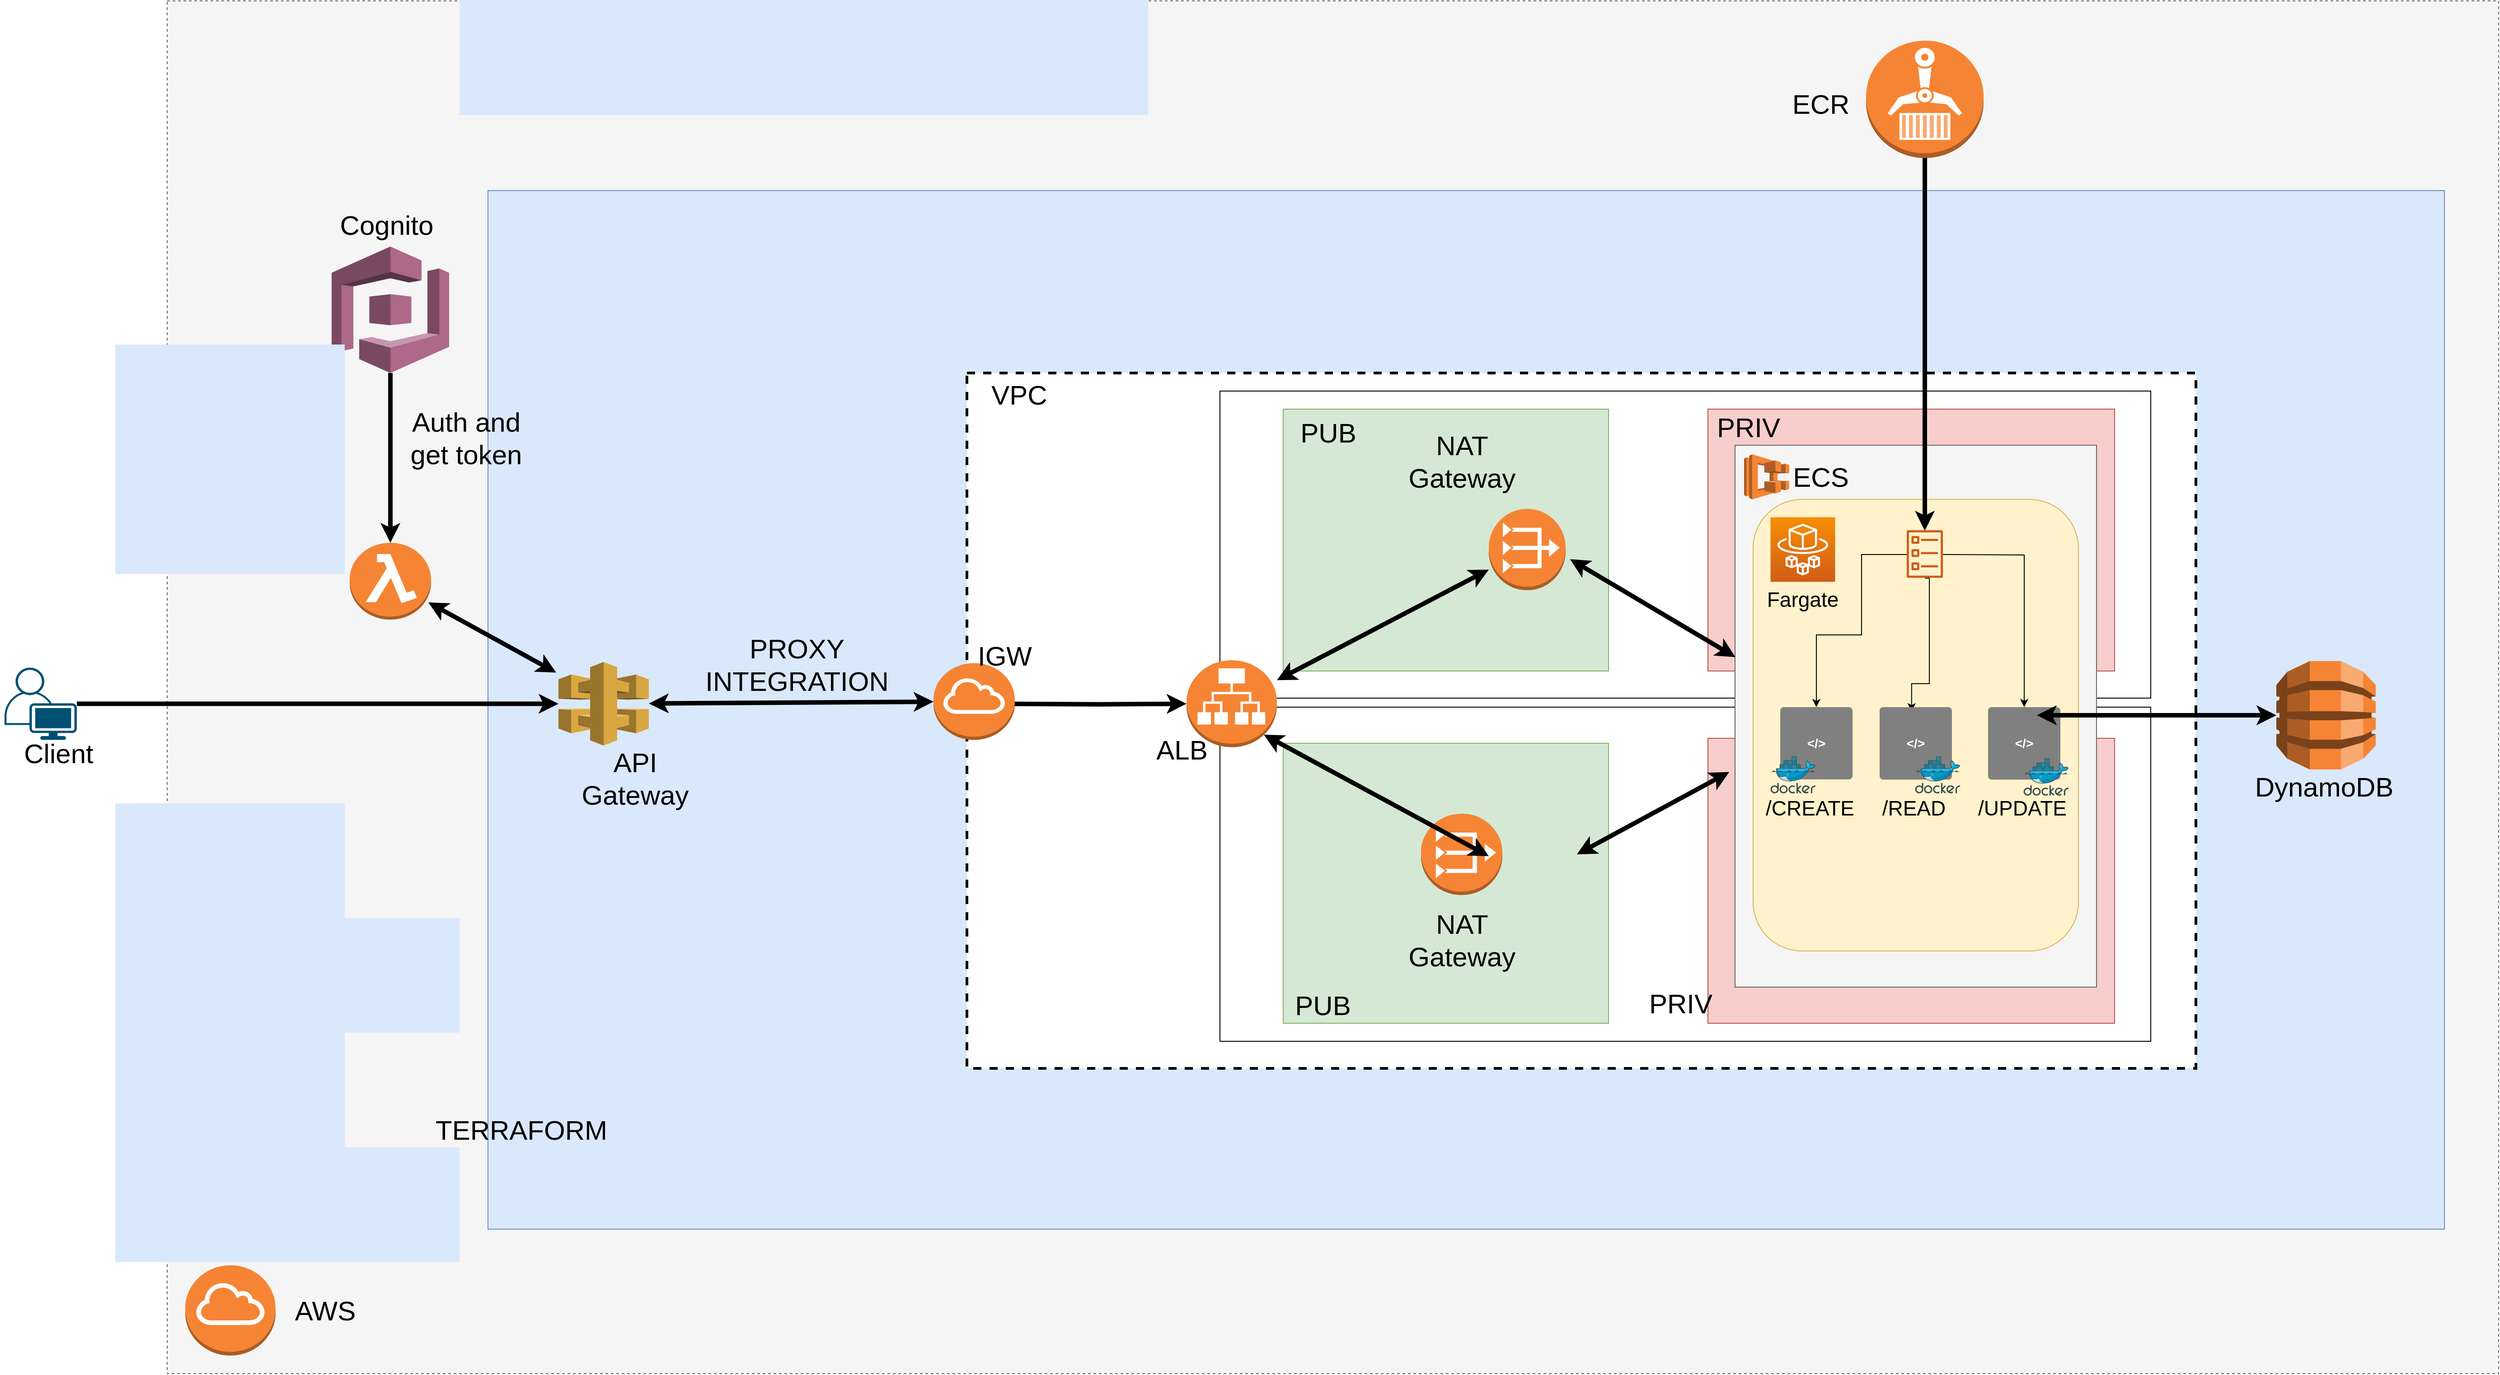 <mxfile version="13.7.9" type="device"><diagram id="t1FD_r7VR3YZasB9B0oO" name="Page-1"><mxGraphModel dx="5732" dy="2120" grid="0" gridSize="10" guides="0" tooltips="1" connect="0" arrows="0" fold="1" page="0" pageScale="1" pageWidth="827" pageHeight="1169" math="0" shadow="0"><root><mxCell id="0"/><mxCell id="1" parent="0"/><mxCell id="FBGuJXSPCpFeFHyHGLhW-4" value="" style="rounded=0;whiteSpace=wrap;html=1;dashed=1;fillColor=#f5f5f5;strokeColor=#666666;fontColor=#333333;" parent="1" vertex="1"><mxGeometry x="-1980" y="-20" width="2580" height="1520" as="geometry"/></mxCell><mxCell id="FBGuJXSPCpFeFHyHGLhW-41" value="" style="rounded=0;whiteSpace=wrap;html=1;strokeWidth=1;fillColor=#dae8fc;strokeColor=#6c8ebf;" parent="1" vertex="1"><mxGeometry x="-1625" y="190" width="2165" height="1150" as="geometry"/></mxCell><mxCell id="FBGuJXSPCpFeFHyHGLhW-119" style="edgeStyle=orthogonalEdgeStyle;rounded=0;orthogonalLoop=1;jettySize=auto;html=1;strokeWidth=5;fillColor=#0A0A0D;" parent="1" source="FBGuJXSPCpFeFHyHGLhW-3" target="FBGuJXSPCpFeFHyHGLhW-6" edge="1"><mxGeometry relative="1" as="geometry"/></mxCell><mxCell id="FBGuJXSPCpFeFHyHGLhW-3" value="" style="points=[[0.35,0,0],[0.98,0.51,0],[1,0.71,0],[0.67,1,0],[0,0.795,0],[0,0.65,0]];verticalLabelPosition=bottom;html=1;verticalAlign=top;aspect=fixed;align=center;pointerEvents=1;shape=mxgraph.cisco19.user;fillColor=#005073;strokeColor=none;" parent="1" vertex="1"><mxGeometry x="-2160" y="718.26" width="80" height="80" as="geometry"/></mxCell><mxCell id="FBGuJXSPCpFeFHyHGLhW-90" style="edgeStyle=orthogonalEdgeStyle;rounded=0;orthogonalLoop=1;jettySize=auto;html=1;exitX=0.5;exitY=1;exitDx=0;exitDy=0;exitPerimeter=0;entryX=0.5;entryY=0;entryDx=0;entryDy=0;entryPerimeter=0;strokeWidth=5;fillColor=#0A0A0D;" parent="1" source="FBGuJXSPCpFeFHyHGLhW-5" target="FBGuJXSPCpFeFHyHGLhW-86" edge="1"><mxGeometry relative="1" as="geometry"/></mxCell><mxCell id="FBGuJXSPCpFeFHyHGLhW-5" value="" style="outlineConnect=0;dashed=0;verticalLabelPosition=bottom;verticalAlign=top;align=center;html=1;shape=mxgraph.aws3.cognito;fillColor=#AD688B;gradientColor=none;" parent="1" vertex="1"><mxGeometry x="-1798" y="252" width="130" height="140" as="geometry"/></mxCell><mxCell id="FBGuJXSPCpFeFHyHGLhW-6" value="" style="outlineConnect=0;dashed=0;verticalLabelPosition=bottom;verticalAlign=top;align=center;html=1;shape=mxgraph.aws3.api_gateway;fillColor=#D9A741;gradientColor=none;" parent="1" vertex="1"><mxGeometry x="-1547" y="712.01" width="100" height="92.5" as="geometry"/></mxCell><mxCell id="FBGuJXSPCpFeFHyHGLhW-9" value="" style="rounded=0;whiteSpace=wrap;html=1;dashed=1;strokeWidth=3;" parent="1" vertex="1"><mxGeometry x="-1095" y="392" width="1360" height="770" as="geometry"/></mxCell><mxCell id="FBGuJXSPCpFeFHyHGLhW-10" value="" style="rounded=0;whiteSpace=wrap;html=1;strokeWidth=1;" parent="1" vertex="1"><mxGeometry x="-815" y="412" width="1030" height="340" as="geometry"/></mxCell><mxCell id="FBGuJXSPCpFeFHyHGLhW-11" value="" style="rounded=0;whiteSpace=wrap;html=1;strokeWidth=1;" parent="1" vertex="1"><mxGeometry x="-815" y="762" width="1030" height="370" as="geometry"/></mxCell><mxCell id="FBGuJXSPCpFeFHyHGLhW-14" value="" style="rounded=0;whiteSpace=wrap;html=1;strokeWidth=1;fillColor=#f8cecc;strokeColor=#b85450;" parent="1" vertex="1"><mxGeometry x="-275" y="432" width="450" height="290" as="geometry"/></mxCell><mxCell id="FBGuJXSPCpFeFHyHGLhW-92" style="edgeStyle=orthogonalEdgeStyle;rounded=0;orthogonalLoop=1;jettySize=auto;html=1;strokeWidth=5;fillColor=#0A0A0D;" parent="1" target="FBGuJXSPCpFeFHyHGLhW-7" edge="1"><mxGeometry relative="1" as="geometry"><mxPoint x="-1045" y="758.4" as="sourcePoint"/></mxGeometry></mxCell><mxCell id="FBGuJXSPCpFeFHyHGLhW-18" value="" style="outlineConnect=0;dashed=0;verticalLabelPosition=bottom;verticalAlign=top;align=center;html=1;shape=mxgraph.aws3.internet_gateway;fillColor=#F58534;gradientColor=none;strokeWidth=1;" parent="1" vertex="1"><mxGeometry x="-1132" y="713.26" width="90" height="85" as="geometry"/></mxCell><mxCell id="FBGuJXSPCpFeFHyHGLhW-24" value="" style="rounded=0;whiteSpace=wrap;html=1;strokeWidth=1;fillColor=#f8cecc;strokeColor=#b85450;" parent="1" vertex="1"><mxGeometry x="-275" y="796.5" width="450" height="315.5" as="geometry"/></mxCell><mxCell id="FBGuJXSPCpFeFHyHGLhW-22" value="" style="rounded=0;whiteSpace=wrap;html=1;strokeWidth=1;fillColor=#f5f5f5;strokeColor=#666666;fontColor=#333333;" parent="1" vertex="1"><mxGeometry x="-245" y="472" width="400" height="600" as="geometry"/></mxCell><mxCell id="FBGuJXSPCpFeFHyHGLhW-25" value="" style="rounded=0;whiteSpace=wrap;html=1;strokeWidth=1;fillColor=#d5e8d4;strokeColor=#82b366;" parent="1" vertex="1"><mxGeometry x="-745" y="432" width="360" height="290" as="geometry"/></mxCell><mxCell id="FBGuJXSPCpFeFHyHGLhW-26" value="" style="rounded=0;whiteSpace=wrap;html=1;strokeWidth=1;fillColor=#d5e8d4;strokeColor=#82b366;" parent="1" vertex="1"><mxGeometry x="-745" y="802" width="360" height="310" as="geometry"/></mxCell><mxCell id="FBGuJXSPCpFeFHyHGLhW-16" value="" style="outlineConnect=0;dashed=0;verticalLabelPosition=bottom;verticalAlign=top;align=center;html=1;shape=mxgraph.aws3.vpc_nat_gateway;fillColor=#F58534;gradientColor=none;strokeWidth=1;" parent="1" vertex="1"><mxGeometry x="-592.5" y="880" width="90" height="90" as="geometry"/></mxCell><mxCell id="FBGuJXSPCpFeFHyHGLhW-17" value="" style="outlineConnect=0;dashed=0;verticalLabelPosition=bottom;verticalAlign=top;align=center;html=1;shape=mxgraph.aws3.vpc_nat_gateway;fillColor=#F58534;gradientColor=none;strokeWidth=1;" parent="1" vertex="1"><mxGeometry x="-517.5" y="542.5" width="85" height="90" as="geometry"/></mxCell><mxCell id="FBGuJXSPCpFeFHyHGLhW-32" style="edgeStyle=orthogonalEdgeStyle;rounded=0;orthogonalLoop=1;jettySize=auto;html=1;exitX=0.25;exitY=1;exitDx=0;exitDy=0;" parent="1" edge="1"><mxGeometry relative="1" as="geometry"><mxPoint x="-95" y="772.5" as="sourcePoint"/><mxPoint x="-80" y="772.5" as="targetPoint"/></mxGeometry></mxCell><mxCell id="FBGuJXSPCpFeFHyHGLhW-33" value="" style="outlineConnect=0;dashed=0;verticalLabelPosition=bottom;verticalAlign=top;align=center;html=1;shape=mxgraph.aws3.ecs;fillColor=#F58534;gradientColor=none;strokeWidth=1;" parent="1" vertex="1"><mxGeometry x="-235" y="482" width="50" height="50" as="geometry"/></mxCell><mxCell id="FBGuJXSPCpFeFHyHGLhW-34" value="" style="rounded=1;whiteSpace=wrap;html=1;strokeWidth=1;fillColor=#fff2cc;strokeColor=#d6b656;" parent="1" vertex="1"><mxGeometry x="-225" y="532" width="360" height="500" as="geometry"/></mxCell><mxCell id="FBGuJXSPCpFeFHyHGLhW-30" value="&amp;lt;/&amp;gt;" style="rounded=1;arcSize=5;strokeColor=none;fontColor=#ffffff;align=center;verticalAlign=middle;whiteSpace=wrap;fontSize=14;fontStyle=1;html=1;fillColor=#808080;" parent="1" vertex="1"><mxGeometry x="-195" y="762" width="80" height="80" as="geometry"/></mxCell><mxCell id="FBGuJXSPCpFeFHyHGLhW-78" style="edgeStyle=orthogonalEdgeStyle;rounded=0;orthogonalLoop=1;jettySize=auto;html=1;entryX=0.5;entryY=0;entryDx=0;entryDy=0;fillColor=#0A0A0D;" parent="1" target="FBGuJXSPCpFeFHyHGLhW-69" edge="1"><mxGeometry relative="1" as="geometry"><mxPoint x="-15" y="593" as="sourcePoint"/></mxGeometry></mxCell><mxCell id="FBGuJXSPCpFeFHyHGLhW-79" style="edgeStyle=orthogonalEdgeStyle;rounded=0;orthogonalLoop=1;jettySize=auto;html=1;entryX=-0.093;entryY=0.553;entryDx=0;entryDy=0;entryPerimeter=0;fillColor=#0A0A0D;" parent="1" edge="1"><mxGeometry relative="1" as="geometry"><mxPoint x="-35" y="619.125" as="sourcePoint"/><mxPoint x="-49.65" y="766.673" as="targetPoint"/><Array as="points"><mxPoint x="-30" y="619"/><mxPoint x="-30" y="736"/><mxPoint x="-50" y="736"/></Array></mxGeometry></mxCell><mxCell id="FBGuJXSPCpFeFHyHGLhW-80" style="edgeStyle=orthogonalEdgeStyle;rounded=0;orthogonalLoop=1;jettySize=auto;html=1;entryX=0.5;entryY=0;entryDx=0;entryDy=0;fillColor=#0A0A0D;" parent="1" target="FBGuJXSPCpFeFHyHGLhW-30" edge="1"><mxGeometry relative="1" as="geometry"><Array as="points"><mxPoint x="-105" y="593"/><mxPoint x="-105" y="682"/><mxPoint x="-155" y="682"/></Array><mxPoint x="-55" y="593" as="sourcePoint"/></mxGeometry></mxCell><mxCell id="FBGuJXSPCpFeFHyHGLhW-31" value="" style="outlineConnect=0;fontColor=#232F3E;gradientColor=none;fillColor=#D05C17;strokeColor=none;dashed=0;verticalLabelPosition=bottom;verticalAlign=top;align=center;html=1;fontSize=12;fontStyle=0;aspect=fixed;pointerEvents=1;shape=mxgraph.aws4.ecs_task;" parent="1" vertex="1"><mxGeometry x="-55" y="566" width="40" height="52.88" as="geometry"/></mxCell><mxCell id="FBGuJXSPCpFeFHyHGLhW-23" value="" style="outlineConnect=0;fontColor=#232F3E;gradientColor=#F78E04;gradientDirection=north;fillColor=#D05C17;strokeColor=#ffffff;dashed=0;verticalLabelPosition=bottom;verticalAlign=top;align=center;html=1;fontSize=12;fontStyle=0;aspect=fixed;shape=mxgraph.aws4.resourceIcon;resIcon=mxgraph.aws4.fargate;" parent="1" vertex="1"><mxGeometry x="-205.75" y="551.75" width="71.5" height="71.5" as="geometry"/></mxCell><mxCell id="FBGuJXSPCpFeFHyHGLhW-27" value="" style="aspect=fixed;html=1;points=[];align=center;image;fontSize=12;image=img/lib/mscae/Docker.svg;strokeWidth=1;" parent="1" vertex="1"><mxGeometry x="-205.75" y="816.5" width="50" height="41" as="geometry"/></mxCell><mxCell id="FBGuJXSPCpFeFHyHGLhW-110" style="edgeStyle=orthogonalEdgeStyle;rounded=0;orthogonalLoop=1;jettySize=auto;html=1;strokeWidth=5;fillColor=#0A0A0D;" parent="1" edge="1"><mxGeometry relative="1" as="geometry"><mxPoint x="-35" y="152" as="sourcePoint"/><mxPoint x="-35" y="566.555" as="targetPoint"/></mxGeometry></mxCell><mxCell id="FBGuJXSPCpFeFHyHGLhW-37" value="" style="outlineConnect=0;dashed=0;verticalLabelPosition=bottom;verticalAlign=top;align=center;html=1;shape=mxgraph.aws3.ecr;fillColor=#F58534;gradientColor=none;strokeWidth=1;" parent="1" vertex="1"><mxGeometry x="-100" y="24" width="130" height="130" as="geometry"/></mxCell><mxCell id="FBGuJXSPCpFeFHyHGLhW-7" value="" style="outlineConnect=0;dashed=0;verticalLabelPosition=bottom;verticalAlign=top;align=center;html=1;shape=mxgraph.aws3.application_load_balancer;fillColor=#F58534;gradientColor=none;" parent="1" vertex="1"><mxGeometry x="-852" y="710.13" width="100" height="96.25" as="geometry"/></mxCell><mxCell id="FBGuJXSPCpFeFHyHGLhW-39" value="" style="outlineConnect=0;dashed=0;verticalLabelPosition=bottom;verticalAlign=top;align=center;html=1;shape=mxgraph.aws3.dynamo_db;strokeWidth=1;strokeColor=#d79b00;fillColor=#F58534;" parent="1" vertex="1"><mxGeometry x="354" y="711" width="110" height="120" as="geometry"/></mxCell><mxCell id="FBGuJXSPCpFeFHyHGLhW-40" value="" style="shape=image;verticalLabelPosition=bottom;labelBackgroundColor=#ffffff;verticalAlign=top;aspect=fixed;imageAspect=0;image=https://i.pinimg.com/originals/28/ec/74/28ec7440a57536eebad2931517aa1cce.png;" parent="1" vertex="1"><mxGeometry x="-1758" y="992" width="260" height="260" as="geometry"/></mxCell><mxCell id="FBGuJXSPCpFeFHyHGLhW-56" value="&lt;font style=&quot;font-size: 30px&quot;&gt;Client&lt;/font&gt;" style="text;html=1;strokeColor=none;fillColor=none;align=center;verticalAlign=middle;whiteSpace=wrap;rounded=0;" parent="1" vertex="1"><mxGeometry x="-2165" y="802.5" width="130" height="20" as="geometry"/></mxCell><mxCell id="FBGuJXSPCpFeFHyHGLhW-57" value="&lt;font style=&quot;font-size: 30px&quot;&gt;Cognito&lt;/font&gt;" style="text;html=1;strokeColor=none;fillColor=none;align=center;verticalAlign=middle;whiteSpace=wrap;rounded=0;" parent="1" vertex="1"><mxGeometry x="-1802" y="218" width="130" height="20" as="geometry"/></mxCell><mxCell id="FBGuJXSPCpFeFHyHGLhW-58" value="&lt;font style=&quot;font-size: 30px&quot;&gt;API&lt;br&gt;Gateway&lt;br&gt;&lt;/font&gt;" style="text;html=1;strokeColor=none;fillColor=none;align=center;verticalAlign=middle;whiteSpace=wrap;rounded=0;" parent="1" vertex="1"><mxGeometry x="-1527" y="831" width="130" height="20" as="geometry"/></mxCell><mxCell id="FBGuJXSPCpFeFHyHGLhW-59" value="&lt;font style=&quot;font-size: 30px&quot;&gt;IGW&lt;/font&gt;" style="text;html=1;strokeColor=none;fillColor=none;align=center;verticalAlign=middle;whiteSpace=wrap;rounded=0;" parent="1" vertex="1"><mxGeometry x="-1118" y="695" width="130" height="20" as="geometry"/></mxCell><mxCell id="FBGuJXSPCpFeFHyHGLhW-60" value="&lt;font style=&quot;font-size: 30px&quot;&gt;ALB&lt;/font&gt;" style="text;html=1;strokeColor=none;fillColor=none;align=center;verticalAlign=middle;whiteSpace=wrap;rounded=0;" parent="1" vertex="1"><mxGeometry x="-922" y="799" width="130" height="20" as="geometry"/></mxCell><mxCell id="FBGuJXSPCpFeFHyHGLhW-64" value="&lt;font style=&quot;font-size: 30px&quot;&gt;NAT Gateway&lt;/font&gt;" style="text;html=1;strokeColor=none;fillColor=none;align=center;verticalAlign=middle;whiteSpace=wrap;rounded=0;" parent="1" vertex="1"><mxGeometry x="-612.5" y="480" width="130" height="20" as="geometry"/></mxCell><mxCell id="FBGuJXSPCpFeFHyHGLhW-65" value="&lt;font style=&quot;font-size: 30px&quot;&gt;NAT Gateway&lt;/font&gt;" style="text;html=1;strokeColor=none;fillColor=none;align=center;verticalAlign=middle;whiteSpace=wrap;rounded=0;" parent="1" vertex="1"><mxGeometry x="-612.5" y="1010" width="130" height="20" as="geometry"/></mxCell><mxCell id="FBGuJXSPCpFeFHyHGLhW-66" value="&lt;font style=&quot;font-size: 30px&quot;&gt;ECS&lt;/font&gt;" style="text;html=1;strokeColor=none;fillColor=none;align=center;verticalAlign=middle;whiteSpace=wrap;rounded=0;" parent="1" vertex="1"><mxGeometry x="-215" y="497" width="130" height="20" as="geometry"/></mxCell><mxCell id="FBGuJXSPCpFeFHyHGLhW-67" value="&lt;font style=&quot;font-size: 23px&quot;&gt;Fargate&lt;/font&gt;" style="text;html=1;strokeColor=none;fillColor=none;align=center;verticalAlign=middle;whiteSpace=wrap;rounded=0;" parent="1" vertex="1"><mxGeometry x="-235" y="632.5" width="130" height="20" as="geometry"/></mxCell><mxCell id="FBGuJXSPCpFeFHyHGLhW-68" value="&amp;lt;/&amp;gt;" style="rounded=1;arcSize=5;strokeColor=none;fontColor=#ffffff;align=center;verticalAlign=middle;whiteSpace=wrap;fontSize=14;fontStyle=1;html=1;fillColor=#808080;" parent="1" vertex="1"><mxGeometry x="-85" y="762" width="80" height="80.25" as="geometry"/></mxCell><mxCell id="FBGuJXSPCpFeFHyHGLhW-69" value="&amp;lt;/&amp;gt;" style="rounded=1;arcSize=5;strokeColor=none;fontColor=#ffffff;align=center;verticalAlign=middle;whiteSpace=wrap;fontSize=14;fontStyle=1;html=1;fillColor=#808080;" parent="1" vertex="1"><mxGeometry x="35" y="762" width="80" height="80.25" as="geometry"/></mxCell><mxCell id="FBGuJXSPCpFeFHyHGLhW-70" value="" style="aspect=fixed;html=1;points=[];align=center;image;fontSize=12;image=img/lib/mscae/Docker.svg;strokeWidth=1;" parent="1" vertex="1"><mxGeometry x="-45.75" y="816.5" width="50" height="41" as="geometry"/></mxCell><mxCell id="FBGuJXSPCpFeFHyHGLhW-71" value="" style="aspect=fixed;html=1;points=[];align=center;image;fontSize=12;image=img/lib/mscae/Docker.svg;strokeWidth=1;" parent="1" vertex="1"><mxGeometry x="74.25" y="819" width="50" height="41" as="geometry"/></mxCell><mxCell id="FBGuJXSPCpFeFHyHGLhW-72" value="&lt;font style=&quot;font-size: 23px&quot;&gt;/CREATE&lt;/font&gt;" style="text;html=1;strokeColor=none;fillColor=none;align=center;verticalAlign=middle;whiteSpace=wrap;rounded=0;" parent="1" vertex="1"><mxGeometry x="-227.5" y="864" width="130" height="20" as="geometry"/></mxCell><mxCell id="FBGuJXSPCpFeFHyHGLhW-73" value="&lt;font style=&quot;font-size: 23px&quot;&gt;/READ&lt;/font&gt;" style="text;html=1;strokeColor=none;fillColor=none;align=center;verticalAlign=middle;whiteSpace=wrap;rounded=0;" parent="1" vertex="1"><mxGeometry x="-112.5" y="864" width="130" height="20" as="geometry"/></mxCell><mxCell id="FBGuJXSPCpFeFHyHGLhW-75" value="&lt;font style=&quot;font-size: 23px&quot;&gt;/UPDATE&lt;/font&gt;" style="text;html=1;strokeColor=none;fillColor=none;align=center;verticalAlign=middle;whiteSpace=wrap;rounded=0;" parent="1" vertex="1"><mxGeometry x="7.5" y="864" width="130" height="20" as="geometry"/></mxCell><mxCell id="FBGuJXSPCpFeFHyHGLhW-85" value="&lt;font style=&quot;font-size: 30px&quot;&gt;Auth and get token&lt;/font&gt;" style="text;html=1;strokeColor=none;fillColor=none;align=center;verticalAlign=middle;whiteSpace=wrap;rounded=0;" parent="1" vertex="1"><mxGeometry x="-1714" y="454" width="130" height="20" as="geometry"/></mxCell><mxCell id="FBGuJXSPCpFeFHyHGLhW-86" value="" style="outlineConnect=0;dashed=0;verticalLabelPosition=bottom;verticalAlign=top;align=center;html=1;shape=mxgraph.aws3.lambda_function;fillColor=#F58534;gradientColor=none;strokeWidth=1;" parent="1" vertex="1"><mxGeometry x="-1778" y="580" width="90" height="85.1" as="geometry"/></mxCell><mxCell id="FBGuJXSPCpFeFHyHGLhW-96" value="" style="endArrow=classic;startArrow=classic;html=1;strokeWidth=5;fillColor=#0A0A0D;" parent="1" source="FBGuJXSPCpFeFHyHGLhW-7" target="FBGuJXSPCpFeFHyHGLhW-17" edge="1"><mxGeometry width="50" height="50" relative="1" as="geometry"><mxPoint x="-655" y="672" as="sourcePoint"/><mxPoint x="-595" y="632.5" as="targetPoint"/></mxGeometry></mxCell><mxCell id="FBGuJXSPCpFeFHyHGLhW-97" value="" style="endArrow=classic;startArrow=classic;html=1;strokeWidth=5;fillColor=#0A0A0D;entryX=0;entryY=0.5;entryDx=0;entryDy=0;entryPerimeter=0;exitX=0.855;exitY=0.855;exitDx=0;exitDy=0;exitPerimeter=0;" parent="1" source="FBGuJXSPCpFeFHyHGLhW-7" edge="1"><mxGeometry width="50" height="50" relative="1" as="geometry"><mxPoint x="-765" y="944.456" as="sourcePoint"/><mxPoint x="-517.5" y="927" as="targetPoint"/></mxGeometry></mxCell><mxCell id="FBGuJXSPCpFeFHyHGLhW-99" value="&lt;font style=&quot;font-size: 30px&quot;&gt;DynamoDB&lt;/font&gt;" style="text;html=1;strokeColor=none;fillColor=none;align=center;verticalAlign=middle;whiteSpace=wrap;rounded=0;" parent="1" vertex="1"><mxGeometry x="342" y="840" width="130" height="20" as="geometry"/></mxCell><mxCell id="FBGuJXSPCpFeFHyHGLhW-100" value="&lt;font style=&quot;font-size: 30px&quot;&gt;VPC&lt;/font&gt;" style="text;html=1;strokeColor=none;fillColor=none;align=center;verticalAlign=middle;whiteSpace=wrap;rounded=0;" parent="1" vertex="1"><mxGeometry x="-1102" y="406" width="130" height="20" as="geometry"/></mxCell><mxCell id="FBGuJXSPCpFeFHyHGLhW-101" value="" style="outlineConnect=0;dashed=0;verticalLabelPosition=bottom;verticalAlign=top;align=center;html=1;shape=mxgraph.aws3.internet_gateway;fillColor=#F58534;gradientColor=none;strokeWidth=1;" parent="1" vertex="1"><mxGeometry x="-1960" y="1380" width="100" height="100" as="geometry"/></mxCell><mxCell id="FBGuJXSPCpFeFHyHGLhW-102" value="&lt;font style=&quot;font-size: 30px&quot;&gt;AWS&lt;/font&gt;" style="text;html=1;strokeColor=none;fillColor=none;align=center;verticalAlign=middle;whiteSpace=wrap;rounded=0;" parent="1" vertex="1"><mxGeometry x="-1870" y="1420" width="130" height="20" as="geometry"/></mxCell><mxCell id="FBGuJXSPCpFeFHyHGLhW-103" value="&lt;font style=&quot;font-size: 30px&quot;&gt;PUB&lt;/font&gt;" style="text;html=1;strokeColor=none;fillColor=none;align=center;verticalAlign=middle;whiteSpace=wrap;rounded=0;" parent="1" vertex="1"><mxGeometry x="-760" y="448" width="130" height="20" as="geometry"/></mxCell><mxCell id="FBGuJXSPCpFeFHyHGLhW-104" value="&lt;font style=&quot;font-size: 30px&quot;&gt;PUB&lt;/font&gt;" style="text;html=1;strokeColor=none;fillColor=none;align=center;verticalAlign=middle;whiteSpace=wrap;rounded=0;" parent="1" vertex="1"><mxGeometry x="-766" y="1082" width="130" height="20" as="geometry"/></mxCell><mxCell id="FBGuJXSPCpFeFHyHGLhW-105" value="&lt;font style=&quot;font-size: 30px&quot;&gt;PRIV&lt;/font&gt;" style="text;html=1;strokeColor=none;fillColor=none;align=center;verticalAlign=middle;whiteSpace=wrap;rounded=0;" parent="1" vertex="1"><mxGeometry x="-370" y="1080" width="130" height="20" as="geometry"/></mxCell><mxCell id="FBGuJXSPCpFeFHyHGLhW-106" value="&lt;font style=&quot;font-size: 30px&quot;&gt;PRIV&lt;/font&gt;" style="text;html=1;strokeColor=none;fillColor=none;align=center;verticalAlign=middle;whiteSpace=wrap;rounded=0;" parent="1" vertex="1"><mxGeometry x="-295" y="442" width="130" height="20" as="geometry"/></mxCell><mxCell id="FBGuJXSPCpFeFHyHGLhW-107" value="&lt;font style=&quot;font-size: 30px&quot;&gt;ECR&lt;/font&gt;" style="text;html=1;strokeColor=none;fillColor=none;align=center;verticalAlign=middle;whiteSpace=wrap;rounded=0;" parent="1" vertex="1"><mxGeometry x="-215" y="84" width="130" height="20" as="geometry"/></mxCell><mxCell id="FBGuJXSPCpFeFHyHGLhW-108" value="&lt;font style=&quot;font-size: 30px&quot;&gt;TERRAFORM&lt;/font&gt;" style="text;html=1;strokeColor=none;fillColor=none;align=center;verticalAlign=middle;whiteSpace=wrap;rounded=0;" parent="1" vertex="1"><mxGeometry x="-1653" y="1220" width="130" height="20" as="geometry"/></mxCell><mxCell id="o-gZXPWDjprixxixVDg9-3" value="" style="endArrow=classic;startArrow=classic;html=1;strokeWidth=5;entryX=-0.016;entryY=0.603;entryDx=0;entryDy=0;entryPerimeter=0;" parent="1" target="FBGuJXSPCpFeFHyHGLhW-22" edge="1"><mxGeometry width="50" height="50" relative="1" as="geometry"><mxPoint x="-420" y="925" as="sourcePoint"/><mxPoint x="-370" y="875" as="targetPoint"/></mxGeometry></mxCell><mxCell id="o-gZXPWDjprixxixVDg9-6" value="" style="endArrow=classic;startArrow=classic;html=1;strokeWidth=5;entryX=0.001;entryY=0.391;entryDx=0;entryDy=0;entryPerimeter=0;" parent="1" target="FBGuJXSPCpFeFHyHGLhW-22" edge="1"><mxGeometry width="50" height="50" relative="1" as="geometry"><mxPoint x="-427.5" y="598.2" as="sourcePoint"/><mxPoint x="-258.9" y="507.0" as="targetPoint"/></mxGeometry></mxCell><mxCell id="o-gZXPWDjprixxixVDg9-7" value="" style="endArrow=classic;startArrow=classic;html=1;strokeWidth=5;" parent="1" target="FBGuJXSPCpFeFHyHGLhW-39" edge="1"><mxGeometry width="50" height="50" relative="1" as="geometry"><mxPoint x="89" y="771" as="sourcePoint"/><mxPoint x="252" y="742" as="targetPoint"/></mxGeometry></mxCell><mxCell id="FBGuJXSPCpFeFHyHGLhW-111" value="&lt;font style=&quot;font-size: 30px&quot;&gt;PROXY INTEGRATION&lt;/font&gt;" style="text;html=1;strokeColor=none;fillColor=none;align=center;verticalAlign=middle;whiteSpace=wrap;rounded=0;" parent="1" vertex="1"><mxGeometry x="-1348" y="705" width="130" height="20" as="geometry"/></mxCell><mxCell id="MAF4F3Re6uAfJcoAWn6R-3" value="" style="endArrow=classic;startArrow=classic;html=1;strokeWidth=5;" parent="1" edge="1"><mxGeometry width="50" height="50" relative="1" as="geometry"><mxPoint x="-1691" y="646.0" as="sourcePoint"/><mxPoint x="-1549.55" y="723.7" as="targetPoint"/></mxGeometry></mxCell><mxCell id="MAF4F3Re6uAfJcoAWn6R-5" value="" style="endArrow=classic;startArrow=classic;html=1;strokeWidth=5;" parent="1" source="FBGuJXSPCpFeFHyHGLhW-6" target="FBGuJXSPCpFeFHyHGLhW-18" edge="1"><mxGeometry width="50" height="50" relative="1" as="geometry"><mxPoint x="-1320" y="777" as="sourcePoint"/><mxPoint x="-1270" y="727" as="targetPoint"/></mxGeometry></mxCell></root></mxGraphModel></diagram></mxfile>